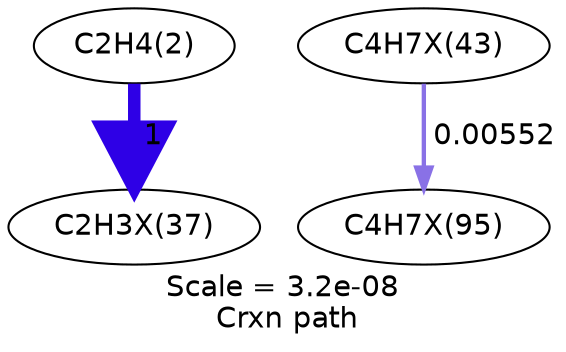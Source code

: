 digraph reaction_paths {
center=1;
s5 -> s37[fontname="Helvetica", style="setlinewidth(6)", arrowsize=3, color="0.7, 1.5, 0.9"
, label=" 1"];
s43 -> s51[fontname="Helvetica", style="setlinewidth(2.08)", arrowsize=1.04, color="0.7, 0.506, 0.9"
, label=" 0.00552"];
s5 [ fontname="Helvetica", label="C2H4(2)"];
s37 [ fontname="Helvetica", label="C2H3X(37)"];
s43 [ fontname="Helvetica", label="C4H7X(43)"];
s51 [ fontname="Helvetica", label="C4H7X(95)"];
 label = "Scale = 3.2e-08\l Crxn path";
 fontname = "Helvetica";
}
